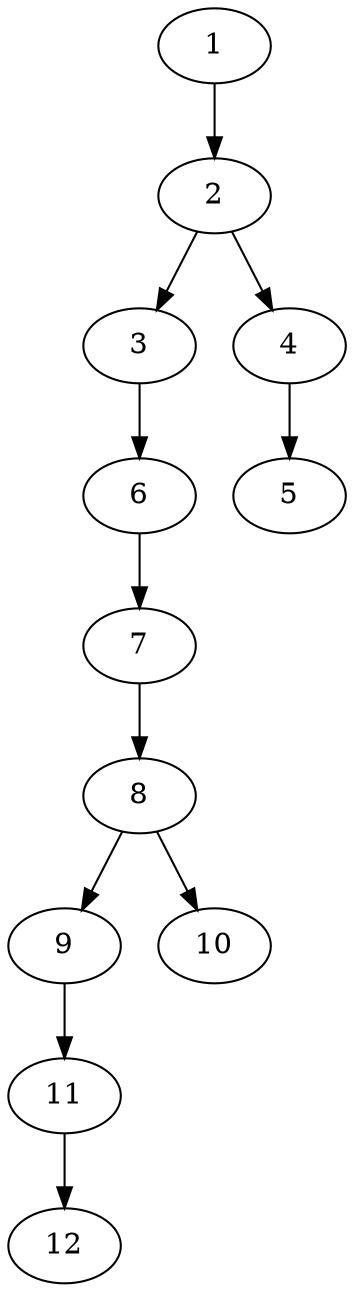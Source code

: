 // DAG (tier=1-easy, mode=compute, n=12, ccr=0.269, fat=0.432, density=0.242, regular=0.661, jump=0.001, mindata=262144, maxdata=2097152)
// DAG automatically generated by daggen at Sun Aug 24 16:33:32 2025
// /home/ermia/Project/Environments/daggen/bin/daggen --dot --ccr 0.269 --fat 0.432 --regular 0.661 --density 0.242 --jump 0.001 --mindata 262144 --maxdata 2097152 -n 12 
digraph G {
  1 [size="4916874633129365", alpha="0.17", expect_size="2458437316564682"]
  1 -> 2 [size ="3566030815232"]
  2 [size="42024204776458368", alpha="0.13", expect_size="21012102388229184"]
  2 -> 3 [size ="21501688414208"]
  2 -> 4 [size ="21501688414208"]
  3 [size="137464791995252736", alpha="0.06", expect_size="68732395997626368"]
  3 -> 6 [size ="2130840649728"]
  4 [size="277607680904106", alpha="0.07", expect_size="138803840452053"]
  4 -> 5 [size ="6931347406848"]
  5 [size="3054987380902592512", alpha="0.00", expect_size="1527493690451296256"]
  6 [size="801457000412402", alpha="0.05", expect_size="400728500206201"]
  6 -> 7 [size ="1167098642432"]
  7 [size="112192181149630464", alpha="0.10", expect_size="56096090574815232"]
  7 -> 8 [size ="1860937187328"]
  8 [size="6743556202954752000", alpha="0.02", expect_size="3371778101477376000"]
  8 -> 9 [size ="28555031347200"]
  8 -> 10 [size ="28555031347200"]
  9 [size="20898005515106", alpha="0.15", expect_size="10449002757553"]
  9 -> 11 [size ="705481932800"]
  10 [size="476684291695336", alpha="0.05", expect_size="238342145847668"]
  11 [size="111479097393152000", alpha="0.10", expect_size="55739548696576000"]
  11 -> 12 [size ="1853043507200"]
  12 [size="8221664351002558464", alpha="0.12", expect_size="4110832175501279232"]
}
